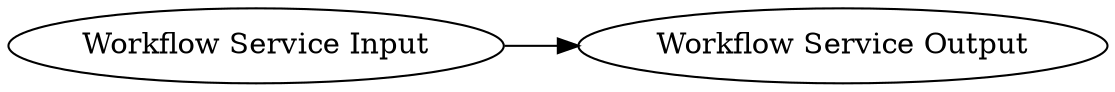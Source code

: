 digraph {
	1 -> 2
	1 [label="Workflow Service Input"]
	2 [label="Workflow Service Output"]
	rankdir=LR
}
